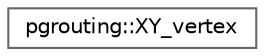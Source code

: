 digraph "Graphical Class Hierarchy"
{
 // LATEX_PDF_SIZE
  bgcolor="transparent";
  edge [fontname=Helvetica,fontsize=10,labelfontname=Helvetica,labelfontsize=10];
  node [fontname=Helvetica,fontsize=10,shape=box,height=0.2,width=0.4];
  rankdir="LR";
  Node0 [id="Node000000",label="pgrouting::XY_vertex",height=0.2,width=0.4,color="grey40", fillcolor="white", style="filled",URL="$classpgrouting_1_1XY__vertex.html",tooltip=" "];
}
